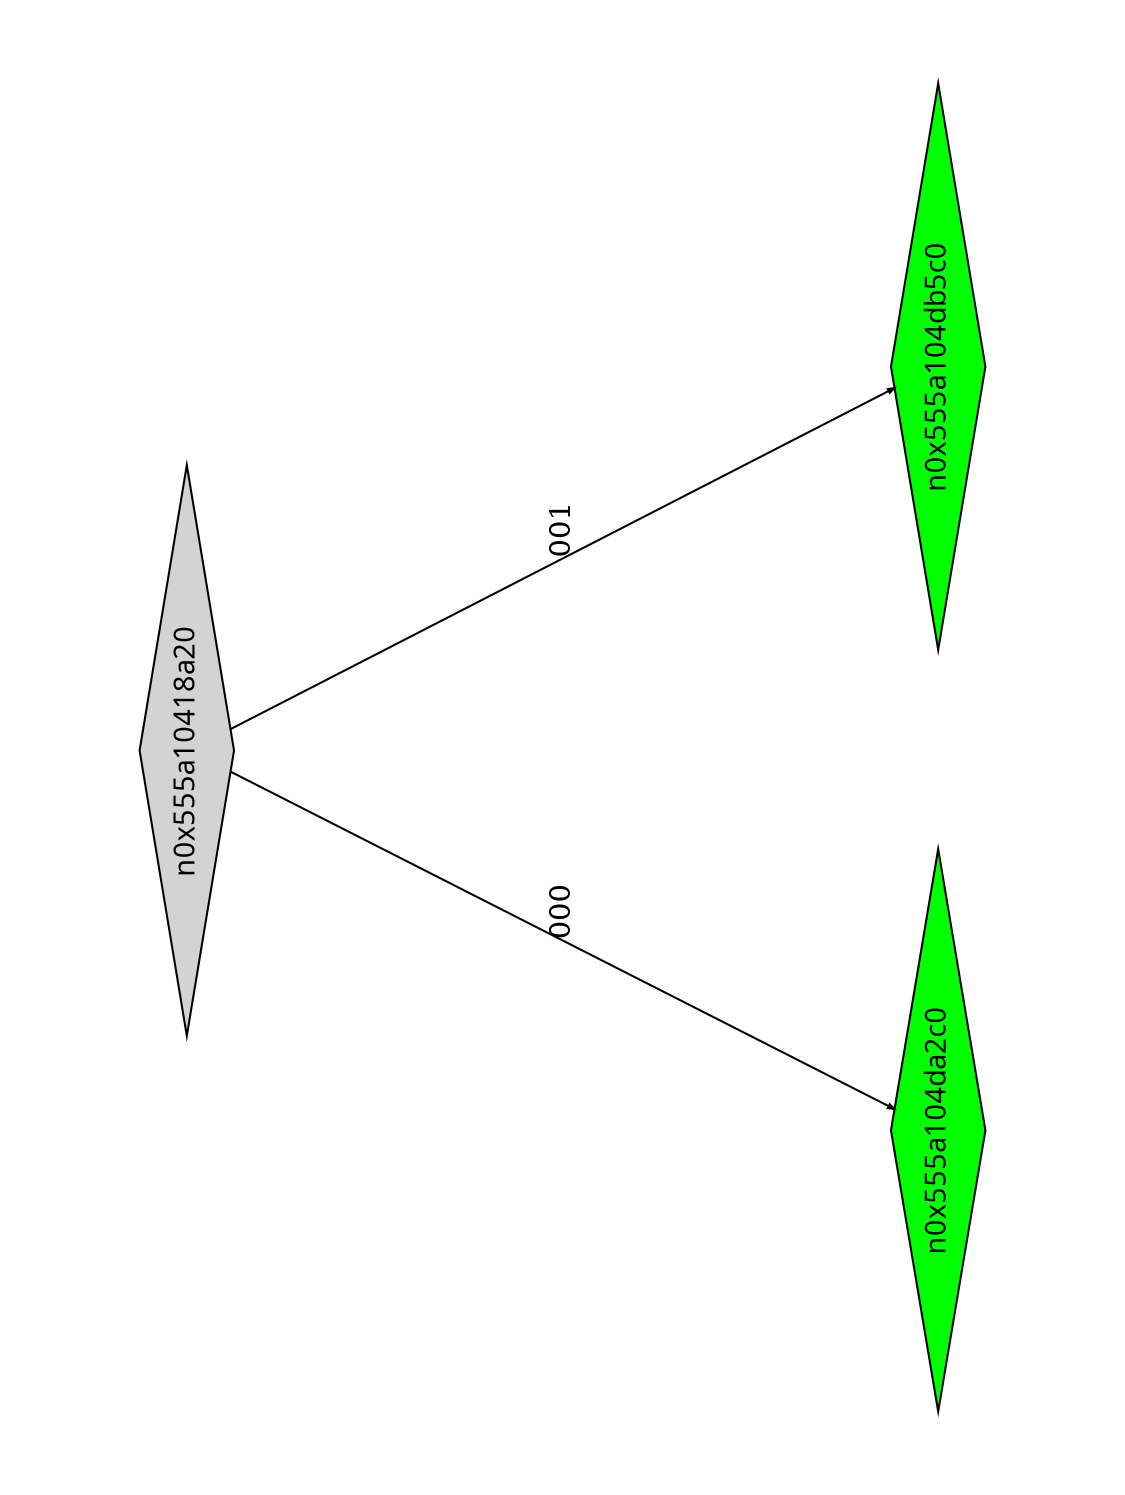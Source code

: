 digraph G {
	size="10,7.5";
	ratio=fill;
	rotate=90;
	center = "true";
	node [style="filled",width=.1,height=.1,fontname="Terminus"]
	edge [arrowsize=.3]
	n0x555a10418a20 [shape=diamond];
	n0x555a10418a20 -> n0x555a104da2c0 [label=000];
	n0x555a10418a20 -> n0x555a104db5c0 [label=001];
	n0x555a104db5c0 [shape=diamond,fillcolor=green];
	n0x555a104da2c0 [shape=diamond,fillcolor=green];
}
